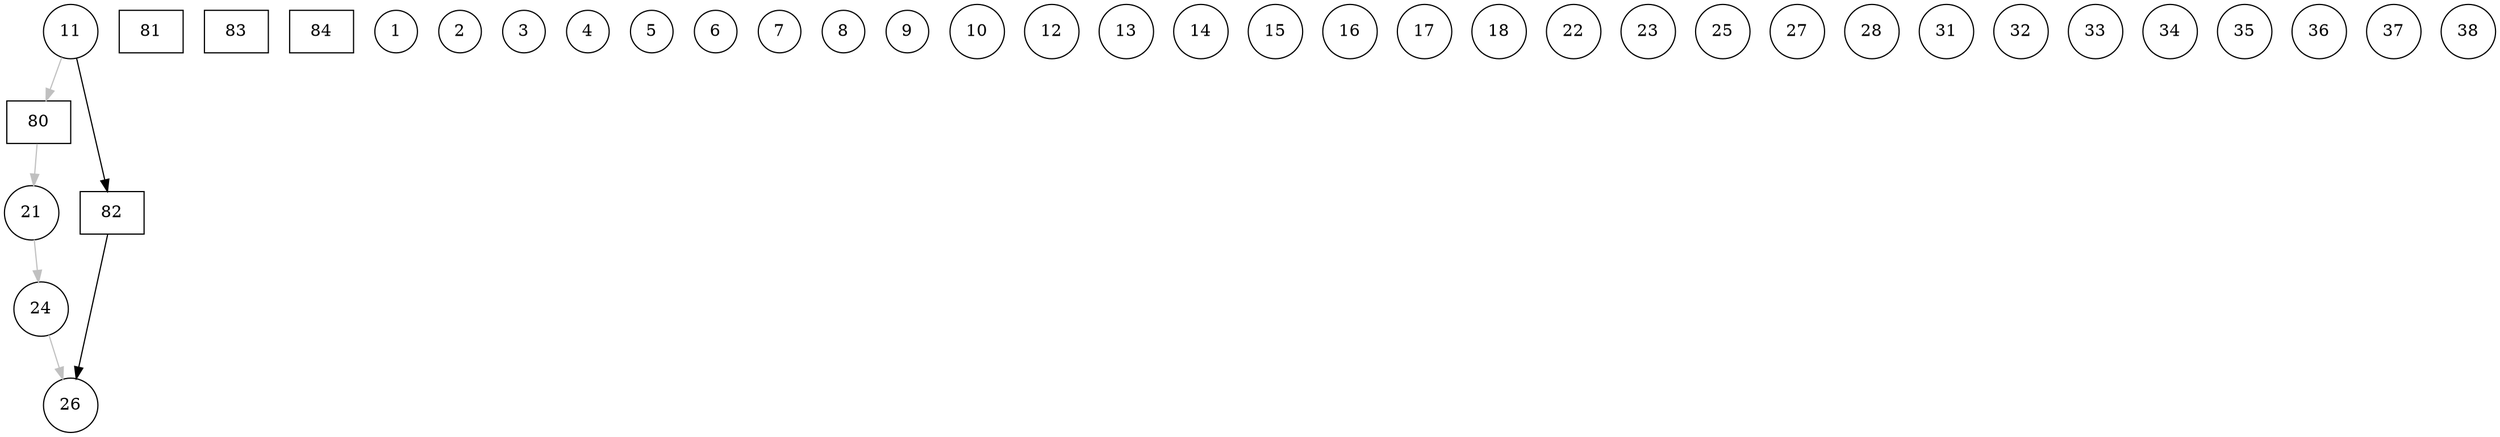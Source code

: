 digraph{
	node[shape=circle];
	
	80 [shape=rectangle, pos="0,0!"];
	81 [shape=rectangle, pos="-4.5,3.75!"];
	82 [shape=rectangle, pos="3.75,3.75!"];
	83 [shape=rectangle, pos="3.75,-3.75!"];
	84 [shape=rectangle, pos="-4.5,-3.75!"];
	
	1 [pos="-1.5,0.6!"];
	2 [pos="-1.5,-0.6!"];
	3 [pos="-3,0.6!"];
	4 [pos="-3,-0.6!"];
	5 [pos="-4.5,0.6!"];
	6 [pos="-4.5,-0.6!"];
	7 [pos="-6,0.6!"];
	8 [pos="-6,-0.6!"];
	9 [pos="-7.5,0.6!"];
	10 [pos="-7.5,-0.6!"];
	
	11 [pos="0.6,1.5!"];
	12 [pos="-0.6,1.5!"];
	13 [pos="0.6,3!"];
	14 [pos="-0.6,3!"];
	15 [pos="0.6,4.5!"];
	16 [pos="-0.6,4.5!"];
	17 [pos="0.6,6!"];
	18 [pos="-0.6,6!"];
	
	21 [pos="1.5,-0.6!"];
	22 [pos="1.5,0.6!"];
	23 [pos="3,-0.6!"];
	24 [pos="3,0.6!"];
	25 [pos="4.5,-0.6!"];
	26 [pos="4.5,0.6!"];
	27 [pos="6,-0.6!"];
	28 [pos="6,0.6!"];
	
	31 [pos="-0.6,-1.5!"];
	32 [pos="0.6,-1.5!"];
	33 [pos="-0.6,-3!"];
	34 [pos="0.6,-3!"];
	35 [pos="-0.6,-4.5!"];
	36 [pos="0.6,-4.5!"];
	37 [pos="-0.6,-6!"];
	38 [pos="0.6,-6!"];
11 -> 80[color=gray];
80 -> 21[color=gray];
21 -> 24[color=gray];
24 -> 26[color=gray];
11 -> 82[color=black];
82 -> 26[color=black];
}
